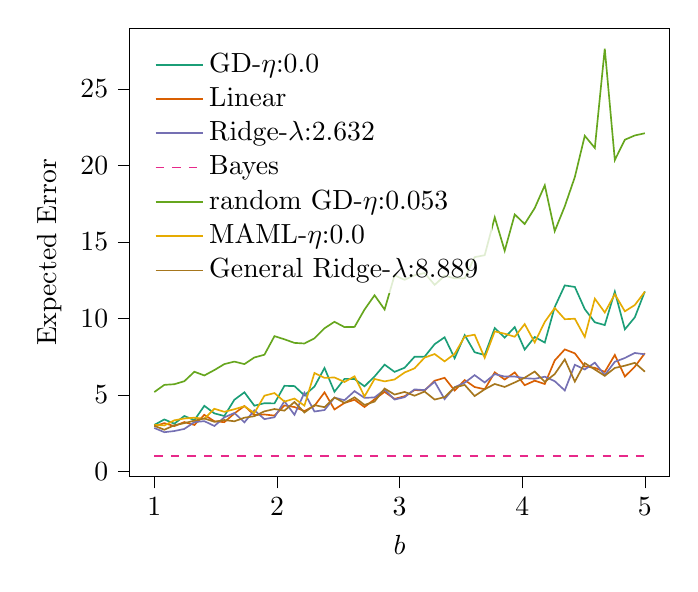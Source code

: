 % This file was created with tikzplotlib v0.10.1.
\begin{tikzpicture}

\definecolor{chocolate217952}{RGB}{217,95,2}
\definecolor{darkcyan27158119}{RGB}{27,158,119}
\definecolor{darkgoldenrod16611829}{RGB}{166,118,29}
\definecolor{darkgray176}{RGB}{176,176,176}
\definecolor{deeppink23141138}{RGB}{231,41,138}
\definecolor{lightslategray117112179}{RGB}{117,112,179}
\definecolor{olivedrab10216630}{RGB}{102,166,30}
\definecolor{orange2301712}{RGB}{230,171,2}

\begin{axis}[
legend cell align={left},
legend style={
  fill opacity=0.8,
  draw opacity=1,
  text opacity=1,
  at={(0.03,0.97)},
  anchor=north west,
  draw=none
},
tick align=outside,
tick pos=left,
x grid style={darkgray176},
xlabel={\(\displaystyle b\)},
xmin=0.8, xmax=5.2,
xtick style={color=black},
y grid style={darkgray176},
ylabel={Expected Error},
ymin=-0.332, ymax=28.961,
ytick style={color=black}
]
\addplot [semithick, darkcyan27158119]
table {%
1 3.04
1.082 3.4
1.163 3.121
1.245 3.624
1.327 3.355
1.408 4.289
1.49 3.795
1.571 3.625
1.653 4.686
1.735 5.171
1.816 4.297
1.898 4.461
1.98 4.447
2.061 5.597
2.143 5.578
2.224 4.971
2.306 5.55
2.388 6.76
2.469 5.208
2.551 6.05
2.633 6.037
2.714 5.564
2.796 6.206
2.878 6.98
2.959 6.508
3.041 6.776
3.122 7.495
3.204 7.502
3.286 8.318
3.367 8.767
3.449 7.4
3.531 8.907
3.612 7.79
3.694 7.609
3.776 9.372
3.857 8.745
3.939 9.432
4.02 7.964
4.102 8.787
4.184 8.423
4.265 10.744
4.347 12.157
4.429 12.055
4.51 10.606
4.592 9.746
4.673 9.565
4.755 11.75
4.837 9.288
4.918 10.07
5 11.767
};
\addlegendentry{GD-$\eta$:0.0}
\addplot [semithick, chocolate217952]
table {%
1 2.951
1.082 3.156
1.163 2.962
1.245 3.229
1.327 3.039
1.408 3.701
1.49 3.279
1.571 3.222
1.653 3.789
1.735 4.28
1.816 3.682
1.898 3.723
1.98 3.651
2.061 4.315
2.143 4.21
2.224 3.949
2.306 4.287
2.388 5.17
2.469 4.053
2.551 4.478
2.633 4.685
2.714 4.211
2.796 4.717
2.878 5.2
2.959 4.743
3.041 4.917
3.122 5.32
3.204 5.289
3.286 5.928
3.367 6.119
3.449 5.285
3.531 5.972
3.612 5.518
3.694 5.372
3.776 6.477
3.857 6.008
3.939 6.472
4.02 5.637
4.102 5.93
4.184 5.716
4.265 7.255
4.347 7.975
4.429 7.719
4.51 6.863
4.592 6.772
4.673 6.505
4.755 7.614
4.837 6.203
4.918 6.85
5 7.725
};
\addlegendentry{Linear}
\addplot [semithick, lightslategray117112179]
table {%
1 2.842
1.082 2.566
1.163 2.641
1.245 2.779
1.327 3.225
1.408 3.288
1.49 2.972
1.571 3.536
1.653 3.822
1.735 3.212
1.816 3.998
1.898 3.42
1.98 3.543
2.061 4.589
2.143 3.704
2.224 5.148
2.306 3.917
2.388 4.014
2.469 4.825
2.551 4.656
2.633 5.25
2.714 4.808
2.796 4.839
2.878 5.344
2.959 4.698
3.041 4.854
3.122 5.364
3.204 5.315
3.286 5.861
3.367 4.727
3.449 5.506
3.531 5.801
3.612 6.293
3.694 5.813
3.776 6.363
3.857 6.2
3.939 6.202
4.02 6.094
4.102 6.056
4.184 6.192
4.265 5.9
4.347 5.294
4.429 6.971
4.51 6.663
4.592 7.108
4.673 6.296
4.755 7.166
4.837 7.414
4.918 7.742
5 7.656
};
\addlegendentry{Ridge-$\lambda$:2.632}
\addplot [semithick, deeppink23141138, dashed]
table {%
1 1.0
1.082 1.0
1.163 1.0
1.245 1.0
1.327 1.0
1.408 1.0
1.49 1.0
1.571 1.0
1.653 1.0
1.735 1.0
1.816 1.0
1.898 1.0
1.98 1.0
2.061 1.0
2.143 1.0
2.224 1.0
2.306 1.0
2.388 1.0
2.469 1.0
2.551 1.0
2.633 1.0
2.714 1.0
2.796 1.0
2.878 1.0
2.959 1.0
3.041 1.0
3.122 1.0
3.204 1.0
3.286 1.0
3.367 1.0
3.449 1.0
3.531 1.0
3.612 1.0
3.694 1.0
3.776 1.0
3.857 1.0
3.939 1.0
4.02 1.0
4.102 1.0
4.184 1.0
4.265 1.0
4.347 1.0
4.429 1.0
4.51 1.0
4.592 1.0
4.673 1.0
4.755 1.0
4.837 1.0
4.918 1.0
5 1.0
};
\addlegendentry{Bayes}
\addplot [semithick, olivedrab10216630]
table {%
1 5.188
1.082 5.659
1.163 5.7
1.245 5.897
1.327 6.516
1.408 6.273
1.49 6.626
1.571 7.015
1.653 7.178
1.735 7.016
1.816 7.448
1.898 7.628
1.98 8.842
2.061 8.635
2.143 8.401
2.224 8.362
2.306 8.699
2.388 9.357
2.469 9.779
2.551 9.433
2.633 9.445
2.714 10.577
2.796 11.513
2.878 10.581
2.959 12.82
3.041 12.523
3.122 12.822
3.204 12.964
3.286 12.192
3.367 12.784
3.449 12.624
3.531 12.618
3.612 14.003
3.694 14.13
3.776 16.604
3.857 14.418
3.939 16.793
4.02 16.168
4.102 17.21
4.184 18.699
4.265 15.701
4.347 17.326
4.429 19.238
4.51 21.931
4.592 21.138
4.673 27.63
4.755 20.35
4.837 21.675
4.918 21.955
5 22.098
};
\addlegendentry{random GD-$\eta$:0.053}
\addplot [semithick, orange2301712]
table {%
1 3.049
1.082 3.007
1.163 3.341
1.245 3.461
1.327 3.514
1.408 3.443
1.49 4.096
1.571 3.899
1.653 4.066
1.735 4.263
1.816 3.818
1.898 4.952
1.98 5.123
2.061 4.564
2.143 4.764
2.224 4.301
2.306 6.435
2.388 6.115
2.469 6.143
2.551 5.848
2.633 6.217
2.714 4.902
2.796 6.043
2.878 5.886
2.959 6.01
3.041 6.467
3.122 6.739
3.204 7.441
3.286 7.672
3.367 7.194
3.449 7.683
3.531 8.815
3.612 8.937
3.694 7.425
3.776 9.152
3.857 9.001
3.939 8.801
4.02 9.628
4.102 8.432
4.184 9.778
4.265 10.682
4.347 9.948
4.429 9.98
4.51 8.788
4.592 11.291
4.673 10.389
4.755 11.582
4.837 10.463
4.918 10.875
5 11.747
};
\addlegendentry{MAML-$\eta$:0.0}
\addplot [semithick, darkgoldenrod16611829]
table {%
1 2.984
1.082 2.727
1.163 3.017
1.245 3.156
1.327 3.319
1.408 3.465
1.49 3.244
1.571 3.362
1.653 3.279
1.735 3.513
1.816 3.613
1.898 3.928
1.98 4.079
2.061 3.974
2.143 4.539
2.224 3.852
2.306 4.336
2.388 4.199
2.469 4.832
2.551 4.48
2.633 4.843
2.714 4.351
2.796 4.567
2.878 5.418
2.959 5.025
3.041 5.197
3.122 4.95
3.204 5.221
3.286 4.698
3.367 4.86
3.449 5.492
3.531 5.655
3.612 4.929
3.694 5.37
3.776 5.717
3.857 5.522
3.939 5.817
4.02 6.125
4.102 6.53
4.184 5.853
4.265 6.364
4.347 7.324
4.429 5.871
4.51 7.078
4.592 6.662
4.673 6.249
4.755 6.763
4.837 6.912
4.918 7.098
5 6.52
};
\addlegendentry{General Ridge-$\lambda$:8.889}
\end{axis}

\end{tikzpicture}
